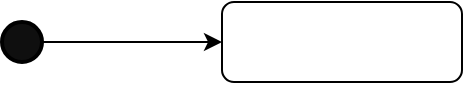 <mxfile version="22.0.6" type="github">
  <diagram id="C5RBs43oDa-KdzZeNtuy" name="Page-1">
    <mxGraphModel dx="1674" dy="782" grid="1" gridSize="10" guides="1" tooltips="1" connect="1" arrows="1" fold="1" page="1" pageScale="1" pageWidth="1169" pageHeight="827" math="0" shadow="0">
      <root>
        <mxCell id="WIyWlLk6GJQsqaUBKTNV-0" />
        <mxCell id="WIyWlLk6GJQsqaUBKTNV-1" parent="WIyWlLk6GJQsqaUBKTNV-0" />
        <mxCell id="uXJUU_KmSxDn1WXmXQjy-0" value="" style="rounded=1;whiteSpace=wrap;html=1;" vertex="1" parent="WIyWlLk6GJQsqaUBKTNV-1">
          <mxGeometry x="120" y="320" width="120" height="40" as="geometry" />
        </mxCell>
        <mxCell id="uXJUU_KmSxDn1WXmXQjy-5" style="edgeStyle=orthogonalEdgeStyle;rounded=0;orthogonalLoop=1;jettySize=auto;html=1;exitX=1;exitY=0.5;exitDx=0;exitDy=0;exitPerimeter=0;entryX=0;entryY=0.5;entryDx=0;entryDy=0;" edge="1" parent="WIyWlLk6GJQsqaUBKTNV-1" source="uXJUU_KmSxDn1WXmXQjy-2" target="uXJUU_KmSxDn1WXmXQjy-0">
          <mxGeometry relative="1" as="geometry" />
        </mxCell>
        <mxCell id="uXJUU_KmSxDn1WXmXQjy-2" value="" style="strokeWidth=2;html=1;shape=mxgraph.flowchart.start_2;whiteSpace=wrap;fillColor=#0F0F0F;" vertex="1" parent="WIyWlLk6GJQsqaUBKTNV-1">
          <mxGeometry x="10" y="330" width="20" height="20" as="geometry" />
        </mxCell>
      </root>
    </mxGraphModel>
  </diagram>
</mxfile>
